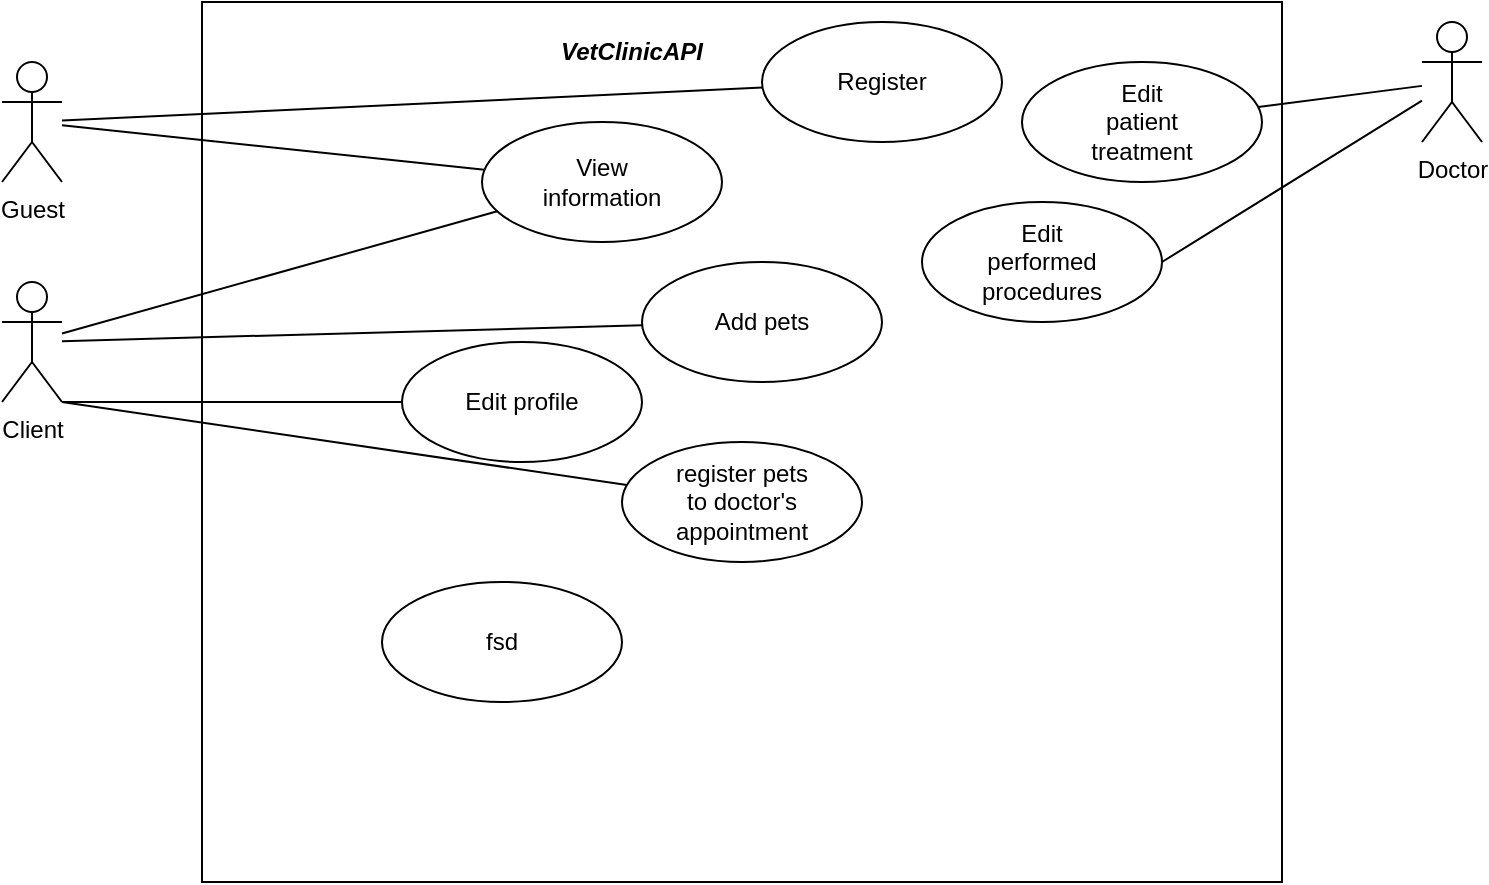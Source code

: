 <mxfile version="17.5.0" type="github">
  <diagram id="YmJbUNZ7-ScvL3K1Ze7F" name="Page-1">
    <mxGraphModel dx="1422" dy="752" grid="1" gridSize="10" guides="1" tooltips="1" connect="1" arrows="1" fold="1" page="1" pageScale="1" pageWidth="850" pageHeight="1100" math="0" shadow="0">
      <root>
        <mxCell id="0" />
        <mxCell id="1" parent="0" />
        <mxCell id="cwu9wlnUS9ruzqK-m6uW-2" value="" style="rounded=0;whiteSpace=wrap;html=1;" vertex="1" parent="1">
          <mxGeometry x="130" y="90" width="540" height="440" as="geometry" />
        </mxCell>
        <mxCell id="cwu9wlnUS9ruzqK-m6uW-4" value="&lt;i&gt;&lt;b&gt;VetClinicAPI&lt;/b&gt;&lt;/i&gt;" style="text;html=1;strokeColor=none;fillColor=none;align=center;verticalAlign=middle;whiteSpace=wrap;rounded=0;" vertex="1" parent="1">
          <mxGeometry x="270" y="100" width="150" height="30" as="geometry" />
        </mxCell>
        <mxCell id="cwu9wlnUS9ruzqK-m6uW-10" value="" style="group" vertex="1" connectable="0" parent="1">
          <mxGeometry x="270" y="150" width="120" height="60" as="geometry" />
        </mxCell>
        <mxCell id="cwu9wlnUS9ruzqK-m6uW-5" value="" style="ellipse;whiteSpace=wrap;html=1;" vertex="1" parent="cwu9wlnUS9ruzqK-m6uW-10">
          <mxGeometry width="120" height="60" as="geometry" />
        </mxCell>
        <mxCell id="cwu9wlnUS9ruzqK-m6uW-9" value="View information" style="text;html=1;strokeColor=none;fillColor=none;align=center;verticalAlign=middle;whiteSpace=wrap;rounded=0;" vertex="1" parent="cwu9wlnUS9ruzqK-m6uW-10">
          <mxGeometry x="30" y="15" width="60" height="30" as="geometry" />
        </mxCell>
        <mxCell id="cwu9wlnUS9ruzqK-m6uW-13" value="" style="group" vertex="1" connectable="0" parent="1">
          <mxGeometry x="410" y="100" width="120" height="60" as="geometry" />
        </mxCell>
        <mxCell id="cwu9wlnUS9ruzqK-m6uW-8" value="" style="ellipse;whiteSpace=wrap;html=1;" vertex="1" parent="cwu9wlnUS9ruzqK-m6uW-13">
          <mxGeometry width="120" height="60" as="geometry" />
        </mxCell>
        <mxCell id="cwu9wlnUS9ruzqK-m6uW-11" value="Register" style="text;html=1;strokeColor=none;fillColor=none;align=center;verticalAlign=middle;whiteSpace=wrap;rounded=0;" vertex="1" parent="cwu9wlnUS9ruzqK-m6uW-13">
          <mxGeometry x="30" y="15" width="60" height="30" as="geometry" />
        </mxCell>
        <mxCell id="cwu9wlnUS9ruzqK-m6uW-14" value="Guest" style="shape=umlActor;verticalLabelPosition=bottom;verticalAlign=top;html=1;outlineConnect=0;" vertex="1" parent="1">
          <mxGeometry x="30" y="120" width="30" height="60" as="geometry" />
        </mxCell>
        <mxCell id="cwu9wlnUS9ruzqK-m6uW-18" value="" style="endArrow=none;html=1;rounded=0;" edge="1" parent="1" source="cwu9wlnUS9ruzqK-m6uW-5" target="cwu9wlnUS9ruzqK-m6uW-14">
          <mxGeometry width="50" height="50" relative="1" as="geometry">
            <mxPoint x="130" y="290" as="sourcePoint" />
            <mxPoint x="180" y="240" as="targetPoint" />
          </mxGeometry>
        </mxCell>
        <mxCell id="cwu9wlnUS9ruzqK-m6uW-21" value="" style="endArrow=none;html=1;rounded=0;" edge="1" parent="1" source="cwu9wlnUS9ruzqK-m6uW-8" target="cwu9wlnUS9ruzqK-m6uW-14">
          <mxGeometry width="50" height="50" relative="1" as="geometry">
            <mxPoint x="100" y="280" as="sourcePoint" />
            <mxPoint x="150" y="230" as="targetPoint" />
          </mxGeometry>
        </mxCell>
        <mxCell id="cwu9wlnUS9ruzqK-m6uW-23" value="Client" style="shape=umlActor;verticalLabelPosition=bottom;verticalAlign=top;html=1;outlineConnect=0;" vertex="1" parent="1">
          <mxGeometry x="30" y="230" width="30" height="60" as="geometry" />
        </mxCell>
        <mxCell id="cwu9wlnUS9ruzqK-m6uW-29" value="" style="group" vertex="1" connectable="0" parent="1">
          <mxGeometry x="340" y="310" width="120" height="60" as="geometry" />
        </mxCell>
        <mxCell id="cwu9wlnUS9ruzqK-m6uW-25" value="" style="ellipse;whiteSpace=wrap;html=1;" vertex="1" parent="cwu9wlnUS9ruzqK-m6uW-29">
          <mxGeometry width="120" height="60" as="geometry" />
        </mxCell>
        <mxCell id="cwu9wlnUS9ruzqK-m6uW-28" value="&lt;div&gt;register pets to doctor&#39;s&lt;/div&gt;&lt;div&gt;appointment&lt;br&gt;&lt;/div&gt;" style="text;html=1;strokeColor=none;fillColor=none;align=center;verticalAlign=middle;whiteSpace=wrap;rounded=0;" vertex="1" parent="cwu9wlnUS9ruzqK-m6uW-29">
          <mxGeometry x="30" y="15" width="60" height="30" as="geometry" />
        </mxCell>
        <mxCell id="cwu9wlnUS9ruzqK-m6uW-30" value="" style="group" vertex="1" connectable="0" parent="1">
          <mxGeometry x="350" y="220" width="120" height="60" as="geometry" />
        </mxCell>
        <mxCell id="cwu9wlnUS9ruzqK-m6uW-24" value="" style="ellipse;whiteSpace=wrap;html=1;" vertex="1" parent="cwu9wlnUS9ruzqK-m6uW-30">
          <mxGeometry width="120" height="60" as="geometry" />
        </mxCell>
        <mxCell id="cwu9wlnUS9ruzqK-m6uW-27" value="Add pets" style="text;html=1;strokeColor=none;fillColor=none;align=center;verticalAlign=middle;whiteSpace=wrap;rounded=0;" vertex="1" parent="cwu9wlnUS9ruzqK-m6uW-30">
          <mxGeometry x="30" y="15" width="60" height="30" as="geometry" />
        </mxCell>
        <mxCell id="cwu9wlnUS9ruzqK-m6uW-31" value="" style="group" vertex="1" connectable="0" parent="1">
          <mxGeometry x="220" y="380" width="120" height="60" as="geometry" />
        </mxCell>
        <mxCell id="cwu9wlnUS9ruzqK-m6uW-32" value="" style="ellipse;whiteSpace=wrap;html=1;" vertex="1" parent="cwu9wlnUS9ruzqK-m6uW-31">
          <mxGeometry width="120" height="60" as="geometry" />
        </mxCell>
        <mxCell id="cwu9wlnUS9ruzqK-m6uW-33" value="fsd" style="text;html=1;strokeColor=none;fillColor=none;align=center;verticalAlign=middle;whiteSpace=wrap;rounded=0;" vertex="1" parent="cwu9wlnUS9ruzqK-m6uW-31">
          <mxGeometry x="30" y="15" width="60" height="30" as="geometry" />
        </mxCell>
        <mxCell id="cwu9wlnUS9ruzqK-m6uW-34" value="" style="endArrow=none;html=1;rounded=0;" edge="1" parent="1" source="cwu9wlnUS9ruzqK-m6uW-5" target="cwu9wlnUS9ruzqK-m6uW-23">
          <mxGeometry width="50" height="50" relative="1" as="geometry">
            <mxPoint x="140" y="360" as="sourcePoint" />
            <mxPoint x="190" y="310" as="targetPoint" />
          </mxGeometry>
        </mxCell>
        <mxCell id="cwu9wlnUS9ruzqK-m6uW-35" value="" style="endArrow=none;html=1;rounded=0;entryX=1;entryY=1;entryDx=0;entryDy=0;entryPerimeter=0;" edge="1" parent="1" source="cwu9wlnUS9ruzqK-m6uW-12" target="cwu9wlnUS9ruzqK-m6uW-23">
          <mxGeometry width="50" height="50" relative="1" as="geometry">
            <mxPoint x="100" y="410" as="sourcePoint" />
            <mxPoint x="150" y="360" as="targetPoint" />
          </mxGeometry>
        </mxCell>
        <mxCell id="cwu9wlnUS9ruzqK-m6uW-36" value="" style="endArrow=none;html=1;rounded=0;" edge="1" parent="1" source="cwu9wlnUS9ruzqK-m6uW-24" target="cwu9wlnUS9ruzqK-m6uW-23">
          <mxGeometry width="50" height="50" relative="1" as="geometry">
            <mxPoint x="100" y="380" as="sourcePoint" />
            <mxPoint x="150" y="330" as="targetPoint" />
            <Array as="points" />
          </mxGeometry>
        </mxCell>
        <mxCell id="cwu9wlnUS9ruzqK-m6uW-38" value="" style="group" vertex="1" connectable="0" parent="1">
          <mxGeometry x="260" y="260" width="120" height="60" as="geometry" />
        </mxCell>
        <mxCell id="cwu9wlnUS9ruzqK-m6uW-12" value="" style="ellipse;whiteSpace=wrap;html=1;" vertex="1" parent="cwu9wlnUS9ruzqK-m6uW-38">
          <mxGeometry x="-30" width="120" height="60" as="geometry" />
        </mxCell>
        <mxCell id="cwu9wlnUS9ruzqK-m6uW-26" value="Edit profile" style="text;html=1;strokeColor=none;fillColor=none;align=center;verticalAlign=middle;whiteSpace=wrap;rounded=0;" vertex="1" parent="cwu9wlnUS9ruzqK-m6uW-38">
          <mxGeometry y="15" width="60" height="30" as="geometry" />
        </mxCell>
        <mxCell id="cwu9wlnUS9ruzqK-m6uW-39" value="" style="endArrow=none;html=1;rounded=0;entryX=1;entryY=1;entryDx=0;entryDy=0;entryPerimeter=0;" edge="1" parent="1" source="cwu9wlnUS9ruzqK-m6uW-25" target="cwu9wlnUS9ruzqK-m6uW-23">
          <mxGeometry width="50" height="50" relative="1" as="geometry">
            <mxPoint x="100" y="410" as="sourcePoint" />
            <mxPoint x="150" y="360" as="targetPoint" />
          </mxGeometry>
        </mxCell>
        <mxCell id="cwu9wlnUS9ruzqK-m6uW-47" value="Doctor" style="shape=umlActor;verticalLabelPosition=bottom;verticalAlign=top;html=1;outlineConnect=0;" vertex="1" parent="1">
          <mxGeometry x="740" y="100" width="30" height="60" as="geometry" />
        </mxCell>
        <mxCell id="cwu9wlnUS9ruzqK-m6uW-49" value="" style="group" vertex="1" connectable="0" parent="1">
          <mxGeometry x="540" y="120" width="120" height="60" as="geometry" />
        </mxCell>
        <mxCell id="cwu9wlnUS9ruzqK-m6uW-50" value="" style="ellipse;whiteSpace=wrap;html=1;" vertex="1" parent="cwu9wlnUS9ruzqK-m6uW-49">
          <mxGeometry width="120" height="60" as="geometry" />
        </mxCell>
        <mxCell id="cwu9wlnUS9ruzqK-m6uW-51" value="Edit patient treatment" style="text;html=1;strokeColor=none;fillColor=none;align=center;verticalAlign=middle;whiteSpace=wrap;rounded=0;" vertex="1" parent="cwu9wlnUS9ruzqK-m6uW-49">
          <mxGeometry x="30" y="15" width="60" height="30" as="geometry" />
        </mxCell>
        <mxCell id="cwu9wlnUS9ruzqK-m6uW-52" value="" style="group" vertex="1" connectable="0" parent="1">
          <mxGeometry x="490" y="190" width="120" height="60" as="geometry" />
        </mxCell>
        <mxCell id="cwu9wlnUS9ruzqK-m6uW-53" value="" style="ellipse;whiteSpace=wrap;html=1;" vertex="1" parent="cwu9wlnUS9ruzqK-m6uW-52">
          <mxGeometry width="120" height="60" as="geometry" />
        </mxCell>
        <mxCell id="cwu9wlnUS9ruzqK-m6uW-54" value="Edit performed procedures" style="text;html=1;strokeColor=none;fillColor=none;align=center;verticalAlign=middle;whiteSpace=wrap;rounded=0;" vertex="1" parent="cwu9wlnUS9ruzqK-m6uW-52">
          <mxGeometry x="30" y="15" width="60" height="30" as="geometry" />
        </mxCell>
        <mxCell id="cwu9wlnUS9ruzqK-m6uW-55" value="" style="endArrow=none;html=1;rounded=0;" edge="1" parent="1" source="cwu9wlnUS9ruzqK-m6uW-47" target="cwu9wlnUS9ruzqK-m6uW-50">
          <mxGeometry width="50" height="50" relative="1" as="geometry">
            <mxPoint x="700" y="285" as="sourcePoint" />
            <mxPoint x="750" y="235" as="targetPoint" />
          </mxGeometry>
        </mxCell>
        <mxCell id="cwu9wlnUS9ruzqK-m6uW-56" value="" style="endArrow=none;html=1;rounded=0;" edge="1" parent="1" source="cwu9wlnUS9ruzqK-m6uW-47">
          <mxGeometry width="50" height="50" relative="1" as="geometry">
            <mxPoint x="765.97" y="220.001" as="sourcePoint" />
            <mxPoint x="610" y="220" as="targetPoint" />
          </mxGeometry>
        </mxCell>
      </root>
    </mxGraphModel>
  </diagram>
</mxfile>

